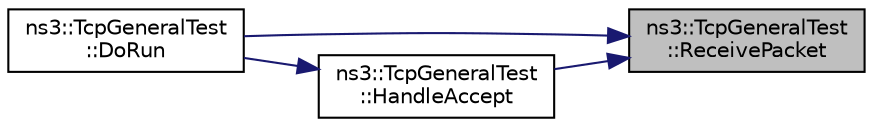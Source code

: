 digraph "ns3::TcpGeneralTest::ReceivePacket"
{
 // LATEX_PDF_SIZE
  edge [fontname="Helvetica",fontsize="10",labelfontname="Helvetica",labelfontsize="10"];
  node [fontname="Helvetica",fontsize="10",shape=record];
  rankdir="RL";
  Node1 [label="ns3::TcpGeneralTest\l::ReceivePacket",height=0.2,width=0.4,color="black", fillcolor="grey75", style="filled", fontcolor="black",tooltip="Packet received."];
  Node1 -> Node2 [dir="back",color="midnightblue",fontsize="10",style="solid",fontname="Helvetica"];
  Node2 [label="ns3::TcpGeneralTest\l::DoRun",height=0.2,width=0.4,color="black", fillcolor="white", style="filled",URL="$classns3_1_1_tcp_general_test.html#a79f00453e60b95fcf8d22757593f5ed3",tooltip="Execute the tcp test."];
  Node1 -> Node3 [dir="back",color="midnightblue",fontsize="10",style="solid",fontname="Helvetica"];
  Node3 [label="ns3::TcpGeneralTest\l::HandleAccept",height=0.2,width=0.4,color="black", fillcolor="white", style="filled",URL="$classns3_1_1_tcp_general_test.html#a53bb4bcfcf8263d895a8f134d57d0865",tooltip="Handle an accept connection."];
  Node3 -> Node2 [dir="back",color="midnightblue",fontsize="10",style="solid",fontname="Helvetica"];
}
